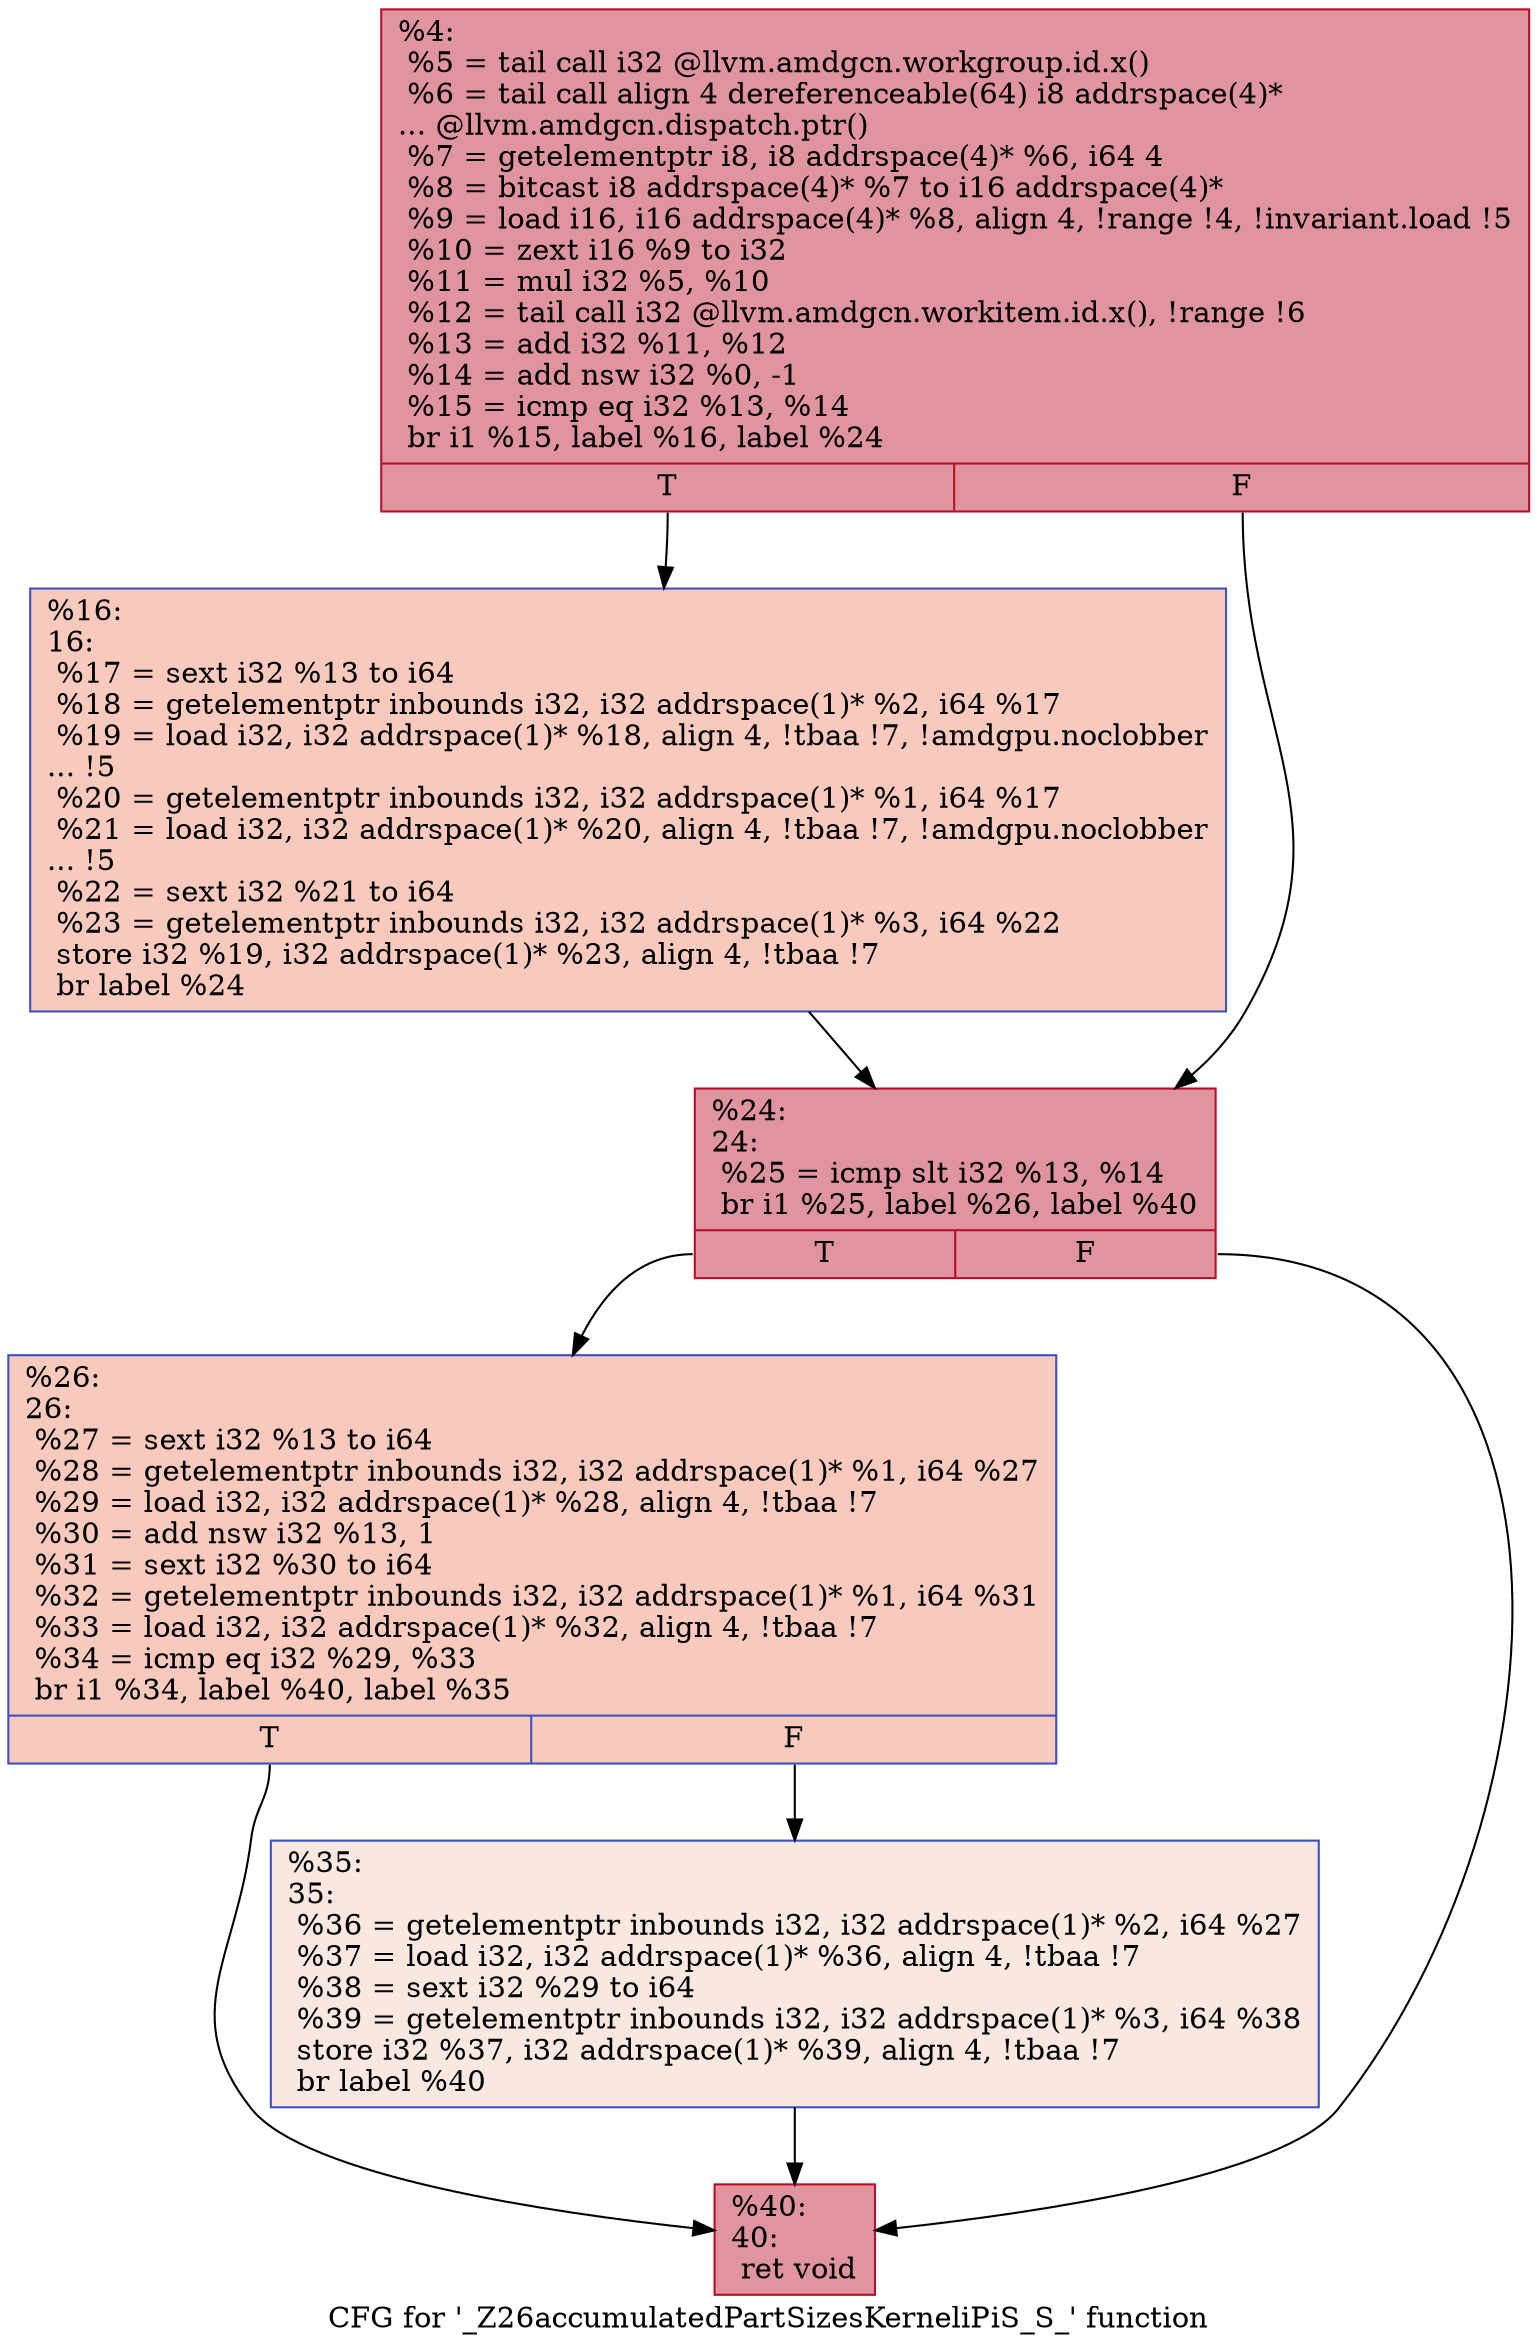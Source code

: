 digraph "CFG for '_Z26accumulatedPartSizesKerneliPiS_S_' function" {
	label="CFG for '_Z26accumulatedPartSizesKerneliPiS_S_' function";

	Node0x479d4c0 [shape=record,color="#b70d28ff", style=filled, fillcolor="#b70d2870",label="{%4:\l  %5 = tail call i32 @llvm.amdgcn.workgroup.id.x()\l  %6 = tail call align 4 dereferenceable(64) i8 addrspace(4)*\l... @llvm.amdgcn.dispatch.ptr()\l  %7 = getelementptr i8, i8 addrspace(4)* %6, i64 4\l  %8 = bitcast i8 addrspace(4)* %7 to i16 addrspace(4)*\l  %9 = load i16, i16 addrspace(4)* %8, align 4, !range !4, !invariant.load !5\l  %10 = zext i16 %9 to i32\l  %11 = mul i32 %5, %10\l  %12 = tail call i32 @llvm.amdgcn.workitem.id.x(), !range !6\l  %13 = add i32 %11, %12\l  %14 = add nsw i32 %0, -1\l  %15 = icmp eq i32 %13, %14\l  br i1 %15, label %16, label %24\l|{<s0>T|<s1>F}}"];
	Node0x479d4c0:s0 -> Node0x479f4a0;
	Node0x479d4c0:s1 -> Node0x479f530;
	Node0x479f4a0 [shape=record,color="#3d50c3ff", style=filled, fillcolor="#ef886b70",label="{%16:\l16:                                               \l  %17 = sext i32 %13 to i64\l  %18 = getelementptr inbounds i32, i32 addrspace(1)* %2, i64 %17\l  %19 = load i32, i32 addrspace(1)* %18, align 4, !tbaa !7, !amdgpu.noclobber\l... !5\l  %20 = getelementptr inbounds i32, i32 addrspace(1)* %1, i64 %17\l  %21 = load i32, i32 addrspace(1)* %20, align 4, !tbaa !7, !amdgpu.noclobber\l... !5\l  %22 = sext i32 %21 to i64\l  %23 = getelementptr inbounds i32, i32 addrspace(1)* %3, i64 %22\l  store i32 %19, i32 addrspace(1)* %23, align 4, !tbaa !7\l  br label %24\l}"];
	Node0x479f4a0 -> Node0x479f530;
	Node0x479f530 [shape=record,color="#b70d28ff", style=filled, fillcolor="#b70d2870",label="{%24:\l24:                                               \l  %25 = icmp slt i32 %13, %14\l  br i1 %25, label %26, label %40\l|{<s0>T|<s1>F}}"];
	Node0x479f530:s0 -> Node0x47a0a50;
	Node0x479f530:s1 -> Node0x47a0aa0;
	Node0x47a0a50 [shape=record,color="#3d50c3ff", style=filled, fillcolor="#ef886b70",label="{%26:\l26:                                               \l  %27 = sext i32 %13 to i64\l  %28 = getelementptr inbounds i32, i32 addrspace(1)* %1, i64 %27\l  %29 = load i32, i32 addrspace(1)* %28, align 4, !tbaa !7\l  %30 = add nsw i32 %13, 1\l  %31 = sext i32 %30 to i64\l  %32 = getelementptr inbounds i32, i32 addrspace(1)* %1, i64 %31\l  %33 = load i32, i32 addrspace(1)* %32, align 4, !tbaa !7\l  %34 = icmp eq i32 %29, %33\l  br i1 %34, label %40, label %35\l|{<s0>T|<s1>F}}"];
	Node0x47a0a50:s0 -> Node0x47a0aa0;
	Node0x47a0a50:s1 -> Node0x479f710;
	Node0x479f710 [shape=record,color="#3d50c3ff", style=filled, fillcolor="#f1ccb870",label="{%35:\l35:                                               \l  %36 = getelementptr inbounds i32, i32 addrspace(1)* %2, i64 %27\l  %37 = load i32, i32 addrspace(1)* %36, align 4, !tbaa !7\l  %38 = sext i32 %29 to i64\l  %39 = getelementptr inbounds i32, i32 addrspace(1)* %3, i64 %38\l  store i32 %37, i32 addrspace(1)* %39, align 4, !tbaa !7\l  br label %40\l}"];
	Node0x479f710 -> Node0x47a0aa0;
	Node0x47a0aa0 [shape=record,color="#b70d28ff", style=filled, fillcolor="#b70d2870",label="{%40:\l40:                                               \l  ret void\l}"];
}
